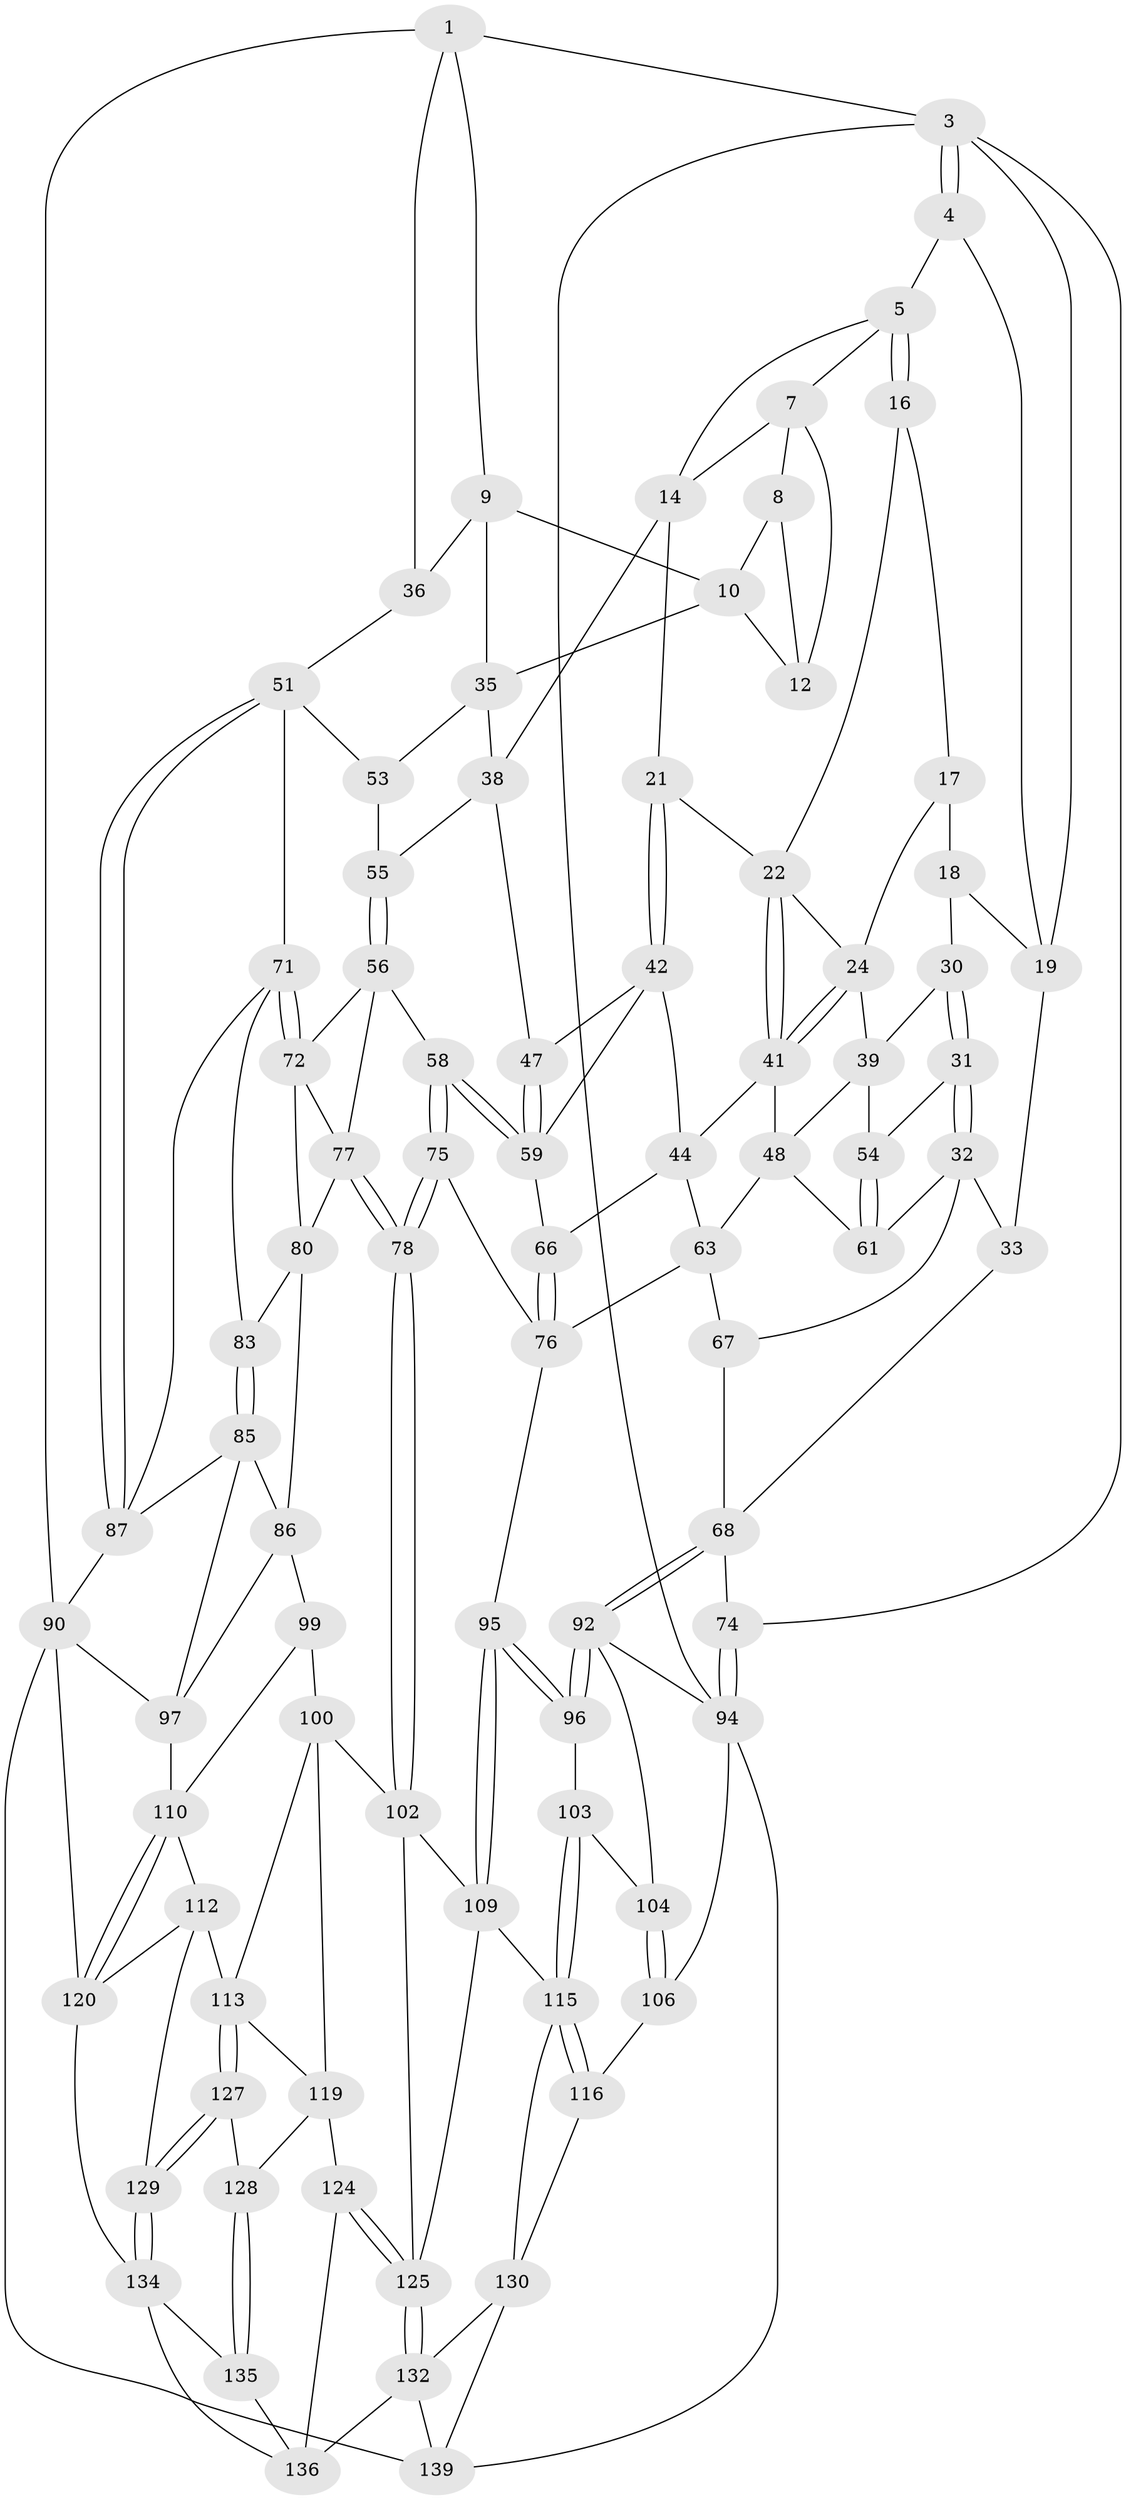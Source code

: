// original degree distribution, {3: 0.014388489208633094, 6: 0.2158273381294964, 4: 0.23741007194244604, 5: 0.5323741007194245}
// Generated by graph-tools (version 1.1) at 2025/42/03/06/25 10:42:28]
// undirected, 85 vertices, 188 edges
graph export_dot {
graph [start="1"]
  node [color=gray90,style=filled];
  1 [pos="+0.9932188546770022+0",super="+2"];
  3 [pos="+0+0",super="+28"];
  4 [pos="+0.10107903172439313+0"];
  5 [pos="+0.4376490075610669+0",super="+6"];
  7 [pos="+0.6212499135021284+0",super="+13"];
  8 [pos="+0.6760551798073103+0",super="+11"];
  9 [pos="+0.859271681082493+0.11129787337738625",super="+34"];
  10 [pos="+0.7531460047435206+0.01137047337254812",super="+15"];
  12 [pos="+0.6806739068504943+0.1438554667470748"];
  14 [pos="+0.5911944072225594+0.16524218930041012",super="+20"];
  16 [pos="+0.4129073211945724+0"];
  17 [pos="+0.3722487167628661+0",super="+26"];
  18 [pos="+0.2125767903941189+0.1000814122456004",super="+29"];
  19 [pos="+0.1762082027630094+0.09870319998828092",super="+27"];
  21 [pos="+0.5632304154377781+0.19320309024131707"];
  22 [pos="+0.5514587330537645+0.19125873629735188",super="+23"];
  24 [pos="+0.40746534188850997+0.21183681895321954",super="+25"];
  30 [pos="+0.2573404186387334+0.19989176780630363",super="+40"];
  31 [pos="+0.08678349419671039+0.275678970580298",super="+50"];
  32 [pos="+0.03769642991491261+0.2798641270254143",super="+64"];
  33 [pos="+0+0.2596219620654489"];
  35 [pos="+0.7706789594494057+0.22687239259652678",super="+37"];
  36 [pos="+1+0.17607796923040792"];
  38 [pos="+0.6314031192358066+0.24775207573165234",super="+46"];
  39 [pos="+0.299953711820742+0.2779910275856678",super="+49"];
  41 [pos="+0.4311274916359633+0.2546429769607469",super="+45"];
  42 [pos="+0.526107615035701+0.3288716070236568",super="+43"];
  44 [pos="+0.4684985133192686+0.3378855880011625",super="+62"];
  47 [pos="+0.5647383888083419+0.3217594024304661"];
  48 [pos="+0.39699015575323704+0.31965153227000354",super="+60"];
  51 [pos="+1+0.26517789195346",super="+52"];
  53 [pos="+0.7733197752982989+0.31881735470630335"];
  54 [pos="+0.2658672495255624+0.3624884201361464"];
  55 [pos="+0.7702348898502667+0.3252862966886147"];
  56 [pos="+0.7526294202973005+0.3681733669088551",super="+57"];
  58 [pos="+0.731061015056909+0.3818797801132266"];
  59 [pos="+0.7077547800807823+0.3844326138378076",super="+65"];
  61 [pos="+0.26006895022446236+0.39418417317903487"];
  63 [pos="+0.38900432261846973+0.47596131947725945",super="+70"];
  66 [pos="+0.5466505052163296+0.47054304750860787"];
  67 [pos="+0.1875914738165363+0.5275708902902709"];
  68 [pos="+0.16292518782909096+0.5461464008671727",super="+69"];
  71 [pos="+0.9429462781074276+0.4863651170009195",super="+84"];
  72 [pos="+0.8184085504712311+0.4669528895682592",super="+73"];
  74 [pos="+0+0.5841201667429279"];
  75 [pos="+0.6185053649653937+0.5978319469742137"];
  76 [pos="+0.5623384403957759+0.5548728782126572",super="+82"];
  77 [pos="+0.7302339052345022+0.6169461161677071",super="+79"];
  78 [pos="+0.6486339961654167+0.6503850262297067"];
  80 [pos="+0.8327915993476687+0.5159427758416703",super="+81"];
  83 [pos="+0.8572645767035819+0.5410556911612773"];
  85 [pos="+0.8405483467052407+0.619781747566922",super="+89"];
  86 [pos="+0.7976900387761464+0.6211961481682701",super="+98"];
  87 [pos="+1+0.628499772402502",super="+88"];
  90 [pos="+1+1",super="+91"];
  92 [pos="+0.1578454311315023+0.5534204319582404",super="+93"];
  94 [pos="+0+0.6569098335428627",super="+107"];
  95 [pos="+0.36896766903822736+0.6900786702496162"];
  96 [pos="+0.23730504553888115+0.7107467324593799"];
  97 [pos="+0.9105304071162382+0.6477446790367588",super="+105"];
  99 [pos="+0.8299113116267198+0.7443273940815716"];
  100 [pos="+0.8275349727672282+0.7454062617390534",super="+101"];
  102 [pos="+0.6406534405107656+0.6933392386521544",super="+108"];
  103 [pos="+0.1930504522930582+0.7440113418432445"];
  104 [pos="+0.12660051120650992+0.6603537683996271"];
  106 [pos="+0.0423643416123714+0.8333655494064213"];
  109 [pos="+0.3696999553143548+0.6915187654093635",super="+117"];
  110 [pos="+0.9509096677946033+0.7660621140039128",super="+111"];
  112 [pos="+0.8593799279883032+0.82281118394135",super="+121"];
  113 [pos="+0.8050731802835589+0.8216041313576867",super="+114"];
  115 [pos="+0.1732921963970748+0.8110033742252792",super="+118"];
  116 [pos="+0.09518790036482189+0.8539607679576041"];
  119 [pos="+0.6911666316832332+0.7749085576781848",super="+123"];
  120 [pos="+0.9336102251496087+0.8586744598632133",super="+122"];
  124 [pos="+0.6683367545471756+0.8871941586270494"];
  125 [pos="+0.5111245099057943+1",super="+126"];
  127 [pos="+0.786356682020133+0.8765892556538036"];
  128 [pos="+0.7748765897402438+0.8790279848107786"];
  129 [pos="+0.8124818910617293+0.8901639038555311"];
  130 [pos="+0.28859993664404227+0.9024516703303641",super="+131"];
  132 [pos="+0.4940764093522275+1",super="+133"];
  134 [pos="+1+1",super="+138"];
  135 [pos="+0.7672474272441043+0.8912755820180993"];
  136 [pos="+0.7230961034099918+0.90964802229051",super="+137"];
  139 [pos="+0.18994704122832+1"];
  1 -- 9;
  1 -- 90;
  1 -- 3;
  1 -- 36;
  3 -- 4;
  3 -- 4;
  3 -- 94;
  3 -- 19;
  3 -- 74;
  4 -- 5;
  4 -- 19;
  5 -- 16;
  5 -- 16;
  5 -- 14;
  5 -- 7;
  7 -- 8;
  7 -- 12;
  7 -- 14;
  8 -- 10;
  8 -- 12;
  9 -- 10;
  9 -- 35;
  9 -- 36;
  10 -- 35;
  10 -- 12;
  14 -- 38;
  14 -- 21;
  16 -- 17;
  16 -- 22;
  17 -- 18 [weight=2];
  17 -- 24;
  18 -- 19;
  18 -- 30;
  19 -- 33;
  21 -- 22;
  21 -- 42;
  21 -- 42;
  22 -- 41;
  22 -- 41;
  22 -- 24;
  24 -- 41;
  24 -- 41;
  24 -- 39;
  30 -- 31 [weight=2];
  30 -- 31;
  30 -- 39;
  31 -- 32;
  31 -- 32;
  31 -- 54;
  32 -- 33;
  32 -- 67;
  32 -- 61;
  33 -- 68;
  35 -- 53;
  35 -- 38;
  36 -- 51;
  38 -- 47;
  38 -- 55;
  39 -- 48;
  39 -- 54;
  41 -- 48;
  41 -- 44;
  42 -- 47;
  42 -- 59;
  42 -- 44;
  44 -- 66;
  44 -- 63;
  47 -- 59;
  47 -- 59;
  48 -- 61;
  48 -- 63;
  51 -- 87;
  51 -- 87;
  51 -- 53;
  51 -- 71;
  53 -- 55;
  54 -- 61;
  54 -- 61;
  55 -- 56;
  55 -- 56;
  56 -- 58;
  56 -- 77;
  56 -- 72;
  58 -- 59;
  58 -- 59;
  58 -- 75;
  58 -- 75;
  59 -- 66;
  63 -- 67;
  63 -- 76;
  66 -- 76;
  66 -- 76;
  67 -- 68;
  68 -- 92;
  68 -- 92;
  68 -- 74;
  71 -- 72;
  71 -- 72;
  71 -- 83;
  71 -- 87;
  72 -- 80;
  72 -- 77;
  74 -- 94;
  74 -- 94;
  75 -- 76;
  75 -- 78;
  75 -- 78;
  76 -- 95;
  77 -- 78;
  77 -- 78;
  77 -- 80;
  78 -- 102;
  78 -- 102;
  80 -- 83;
  80 -- 86;
  83 -- 85;
  83 -- 85;
  85 -- 86;
  85 -- 97;
  85 -- 87;
  86 -- 97;
  86 -- 99;
  87 -- 90;
  90 -- 139;
  90 -- 97;
  90 -- 120;
  92 -- 96;
  92 -- 96;
  92 -- 104;
  92 -- 94;
  94 -- 106;
  94 -- 139;
  95 -- 96;
  95 -- 96;
  95 -- 109;
  95 -- 109;
  96 -- 103;
  97 -- 110;
  99 -- 100;
  99 -- 110;
  100 -- 102;
  100 -- 119;
  100 -- 113;
  102 -- 109;
  102 -- 125;
  103 -- 104;
  103 -- 115;
  103 -- 115;
  104 -- 106;
  104 -- 106;
  106 -- 116;
  109 -- 125;
  109 -- 115;
  110 -- 120;
  110 -- 120;
  110 -- 112;
  112 -- 113;
  112 -- 129;
  112 -- 120;
  113 -- 127;
  113 -- 127;
  113 -- 119;
  115 -- 116;
  115 -- 116;
  115 -- 130;
  116 -- 130;
  119 -- 128;
  119 -- 124;
  120 -- 134;
  124 -- 125;
  124 -- 125;
  124 -- 136;
  125 -- 132;
  125 -- 132;
  127 -- 128;
  127 -- 129;
  127 -- 129;
  128 -- 135;
  128 -- 135;
  129 -- 134;
  129 -- 134;
  130 -- 139;
  130 -- 132;
  132 -- 136;
  132 -- 139;
  134 -- 135;
  134 -- 136;
  135 -- 136;
}
